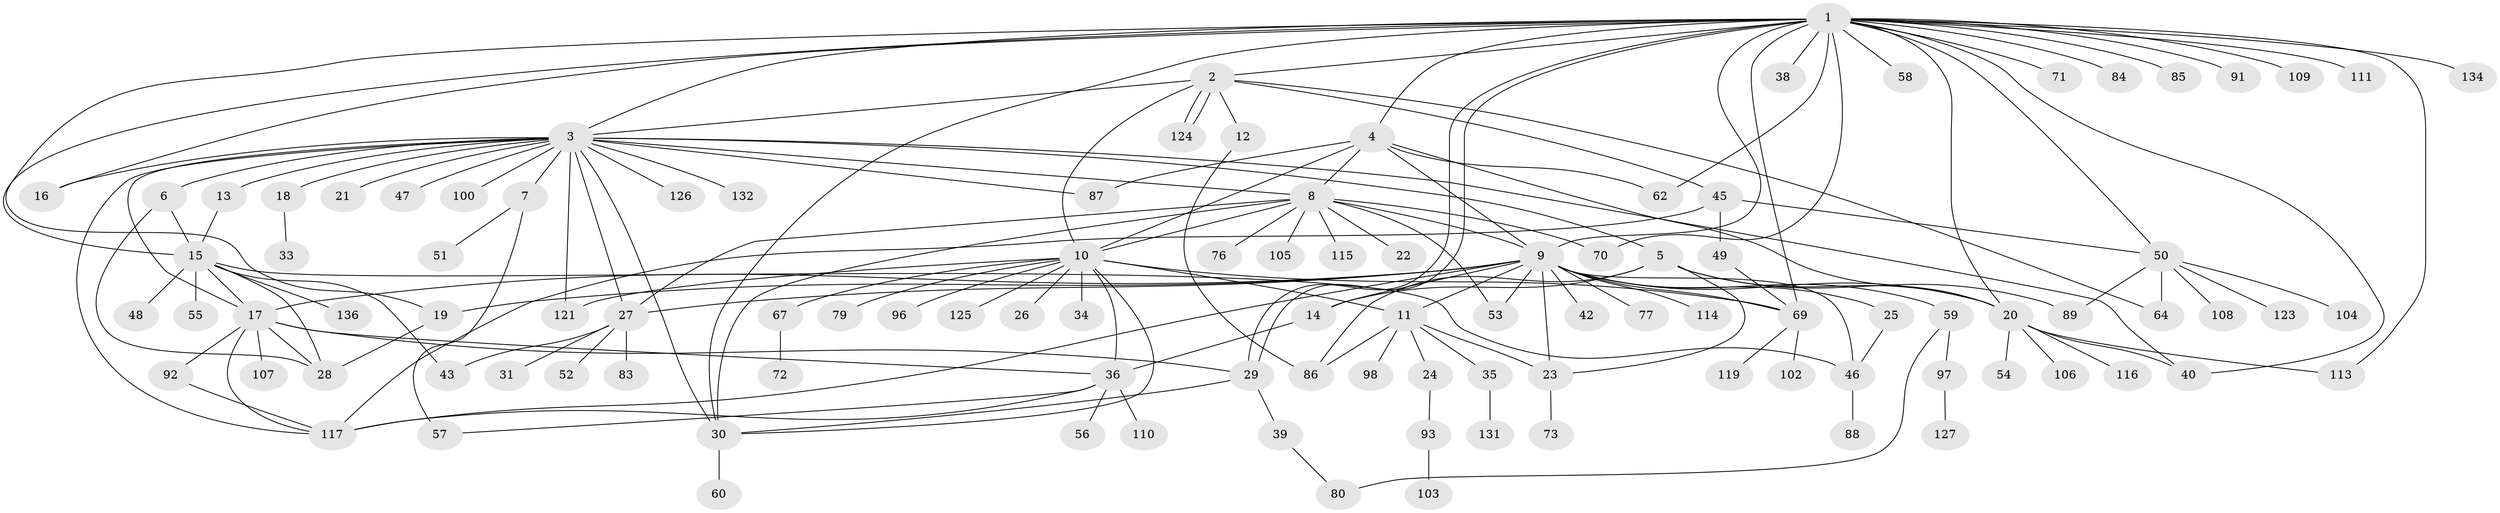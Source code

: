 // original degree distribution, {25: 0.007194244604316547, 9: 0.014388489208633094, 21: 0.007194244604316547, 5: 0.02877697841726619, 6: 0.014388489208633094, 3: 0.1079136690647482, 10: 0.014388489208633094, 19: 0.007194244604316547, 14: 0.007194244604316547, 8: 0.014388489208633094, 2: 0.2517985611510791, 1: 0.4460431654676259, 4: 0.050359712230215826, 7: 0.02877697841726619}
// Generated by graph-tools (version 1.1) at 2025/41/03/06/25 10:41:47]
// undirected, 108 vertices, 166 edges
graph export_dot {
graph [start="1"]
  node [color=gray90,style=filled];
  1 [super="+128"];
  2 [super="+122"];
  3 [super="+120"];
  4 [super="+133"];
  5 [super="+90"];
  6;
  7;
  8 [super="+82"];
  9 [super="+135"];
  10 [super="+32"];
  11 [super="+63"];
  12 [super="+112"];
  13;
  14;
  15 [super="+61"];
  16;
  17 [super="+78"];
  18 [super="+66"];
  19;
  20 [super="+138"];
  21;
  22;
  23;
  24;
  25;
  26;
  27;
  28 [super="+99"];
  29;
  30 [super="+37"];
  31 [super="+81"];
  33;
  34 [super="+129"];
  35;
  36 [super="+41"];
  38;
  39;
  40 [super="+44"];
  42;
  43;
  45;
  46 [super="+65"];
  47;
  48;
  49;
  50 [super="+68"];
  51;
  52;
  53 [super="+94"];
  54;
  55;
  56;
  57 [super="+95"];
  58;
  59 [super="+74"];
  60;
  62 [super="+101"];
  64;
  67;
  69 [super="+75"];
  70;
  71;
  72;
  73;
  76;
  77;
  79;
  80;
  83;
  84;
  85;
  86;
  87;
  88;
  89;
  91;
  92;
  93 [super="+137"];
  96;
  97;
  98;
  100;
  102;
  103;
  104;
  105;
  106;
  107;
  108;
  109;
  110;
  111;
  113 [super="+118"];
  114;
  115;
  116;
  117 [super="+139"];
  119;
  121;
  123;
  124 [super="+130"];
  125;
  126;
  127;
  131;
  132;
  134;
  136;
  1 -- 2;
  1 -- 3;
  1 -- 4;
  1 -- 9;
  1 -- 16;
  1 -- 19;
  1 -- 20;
  1 -- 29;
  1 -- 29;
  1 -- 30 [weight=2];
  1 -- 38;
  1 -- 58;
  1 -- 69;
  1 -- 70;
  1 -- 71;
  1 -- 84;
  1 -- 85;
  1 -- 91;
  1 -- 109;
  1 -- 111;
  1 -- 134;
  1 -- 113;
  1 -- 15;
  1 -- 50;
  1 -- 40;
  1 -- 62;
  2 -- 3;
  2 -- 12;
  2 -- 45;
  2 -- 64;
  2 -- 124;
  2 -- 124;
  2 -- 10;
  3 -- 5;
  3 -- 6;
  3 -- 7;
  3 -- 8;
  3 -- 13;
  3 -- 16;
  3 -- 18;
  3 -- 21;
  3 -- 27;
  3 -- 40;
  3 -- 47;
  3 -- 87;
  3 -- 100;
  3 -- 117;
  3 -- 126;
  3 -- 132;
  3 -- 121;
  3 -- 17;
  3 -- 30;
  4 -- 62;
  4 -- 87;
  4 -- 9;
  4 -- 10;
  4 -- 20;
  4 -- 8;
  5 -- 14;
  5 -- 23;
  5 -- 86;
  5 -- 89;
  5 -- 20;
  6 -- 15;
  6 -- 28;
  7 -- 51;
  7 -- 57;
  8 -- 10;
  8 -- 22;
  8 -- 27;
  8 -- 30;
  8 -- 53;
  8 -- 70;
  8 -- 76;
  8 -- 105;
  8 -- 9;
  8 -- 115;
  9 -- 11;
  9 -- 17;
  9 -- 19;
  9 -- 20;
  9 -- 23;
  9 -- 25;
  9 -- 27;
  9 -- 42;
  9 -- 46;
  9 -- 59;
  9 -- 69;
  9 -- 77;
  9 -- 114;
  9 -- 117;
  9 -- 14;
  9 -- 53;
  10 -- 11;
  10 -- 26;
  10 -- 30;
  10 -- 34 [weight=2];
  10 -- 36;
  10 -- 67;
  10 -- 69;
  10 -- 96;
  10 -- 121;
  10 -- 125;
  10 -- 79;
  11 -- 23;
  11 -- 24;
  11 -- 35;
  11 -- 86;
  11 -- 98;
  12 -- 86;
  13 -- 15;
  14 -- 36;
  15 -- 17;
  15 -- 28;
  15 -- 46;
  15 -- 48;
  15 -- 55;
  15 -- 136;
  15 -- 43;
  17 -- 29;
  17 -- 36;
  17 -- 107;
  17 -- 117;
  17 -- 92;
  17 -- 28;
  18 -- 33;
  19 -- 28;
  20 -- 54;
  20 -- 106;
  20 -- 113;
  20 -- 116;
  20 -- 40;
  23 -- 73;
  24 -- 93;
  25 -- 46;
  27 -- 31;
  27 -- 43;
  27 -- 52;
  27 -- 83;
  29 -- 30;
  29 -- 39;
  30 -- 60;
  35 -- 131;
  36 -- 56;
  36 -- 110;
  36 -- 117;
  36 -- 57;
  39 -- 80;
  45 -- 49;
  45 -- 50;
  45 -- 117;
  46 -- 88;
  49 -- 69;
  50 -- 64;
  50 -- 104;
  50 -- 89;
  50 -- 123;
  50 -- 108;
  59 -- 80;
  59 -- 97;
  67 -- 72;
  69 -- 102;
  69 -- 119;
  92 -- 117;
  93 -- 103;
  97 -- 127;
}

